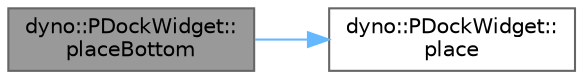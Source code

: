 digraph "dyno::PDockWidget::placeBottom"
{
 // LATEX_PDF_SIZE
  bgcolor="transparent";
  edge [fontname=Helvetica,fontsize=10,labelfontname=Helvetica,labelfontsize=10];
  node [fontname=Helvetica,fontsize=10,shape=box,height=0.2,width=0.4];
  rankdir="LR";
  Node1 [id="Node000001",label="dyno::PDockWidget::\lplaceBottom",height=0.2,width=0.4,color="gray40", fillcolor="grey60", style="filled", fontcolor="black",tooltip=" "];
  Node1 -> Node2 [id="edge1_Node000001_Node000002",color="steelblue1",style="solid",tooltip=" "];
  Node2 [id="Node000002",label="dyno::PDockWidget::\lplace",height=0.2,width=0.4,color="grey40", fillcolor="white", style="filled",URL="$classdyno_1_1_p_dock_widget.html#a7a14f43a55c31935c20a9f35c50a476b",tooltip=" "];
}
